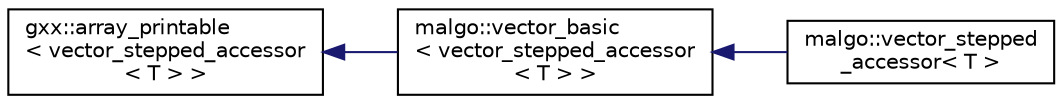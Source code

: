 digraph "Graphical Class Hierarchy"
{
  edge [fontname="Helvetica",fontsize="10",labelfontname="Helvetica",labelfontsize="10"];
  node [fontname="Helvetica",fontsize="10",shape=record];
  rankdir="LR";
  Node1 [label="gxx::array_printable\l\< vector_stepped_accessor\l\< T \> \>",height=0.2,width=0.4,color="black", fillcolor="white", style="filled",URL="$classgxx_1_1array__printable.html"];
  Node1 -> Node2 [dir="back",color="midnightblue",fontsize="10",style="solid",fontname="Helvetica"];
  Node2 [label="malgo::vector_basic\l\< vector_stepped_accessor\l\< T \> \>",height=0.2,width=0.4,color="black", fillcolor="white", style="filled",URL="$classmalgo_1_1vector__basic.html"];
  Node2 -> Node3 [dir="back",color="midnightblue",fontsize="10",style="solid",fontname="Helvetica"];
  Node3 [label="malgo::vector_stepped\l_accessor\< T \>",height=0.2,width=0.4,color="black", fillcolor="white", style="filled",URL="$classmalgo_1_1vector__stepped__accessor.html"];
}
